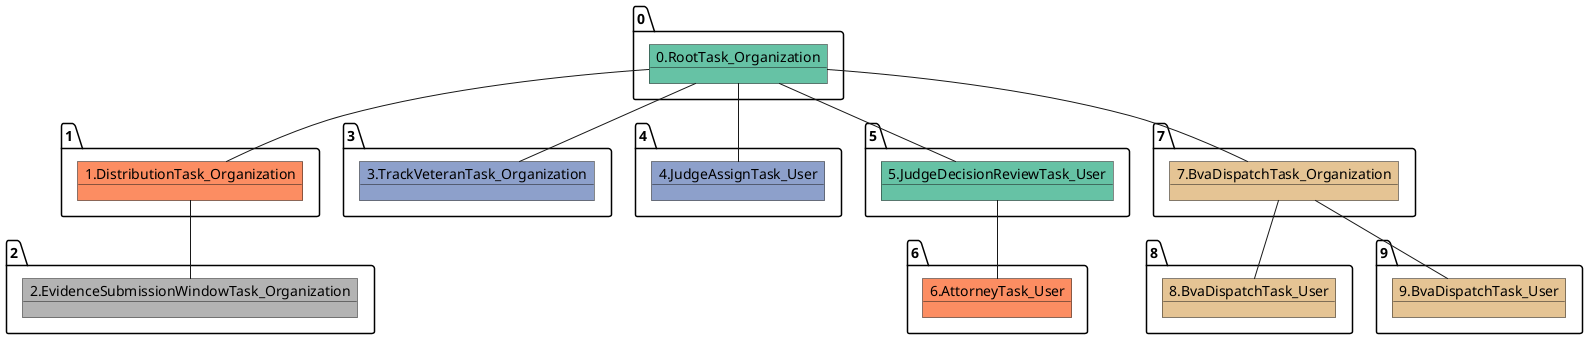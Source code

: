 @startuml
object 0.RootTask_Organization #66c2a5
object 1.DistributionTask_Organization #fc8d62
object 2.EvidenceSubmissionWindowTask_Organization #b3b3b3
object 3.TrackVeteranTask_Organization #8da0cb
object 4.JudgeAssignTask_User #8da0cb
object 5.JudgeDecisionReviewTask_User #66c2a5
object 6.AttorneyTask_User #fc8d62
object 7.BvaDispatchTask_Organization #e5c494
object 8.BvaDispatchTask_User #e5c494
object 9.BvaDispatchTask_User #e5c494
0.RootTask_Organization -- 1.DistributionTask_Organization
1.DistributionTask_Organization -- 2.EvidenceSubmissionWindowTask_Organization
0.RootTask_Organization -- 3.TrackVeteranTask_Organization
0.RootTask_Organization -- 4.JudgeAssignTask_User
0.RootTask_Organization -- 5.JudgeDecisionReviewTask_User
5.JudgeDecisionReviewTask_User -- 6.AttorneyTask_User
0.RootTask_Organization -- 7.BvaDispatchTask_Organization
7.BvaDispatchTask_Organization -- 8.BvaDispatchTask_User
7.BvaDispatchTask_Organization -- 9.BvaDispatchTask_User
@enduml
